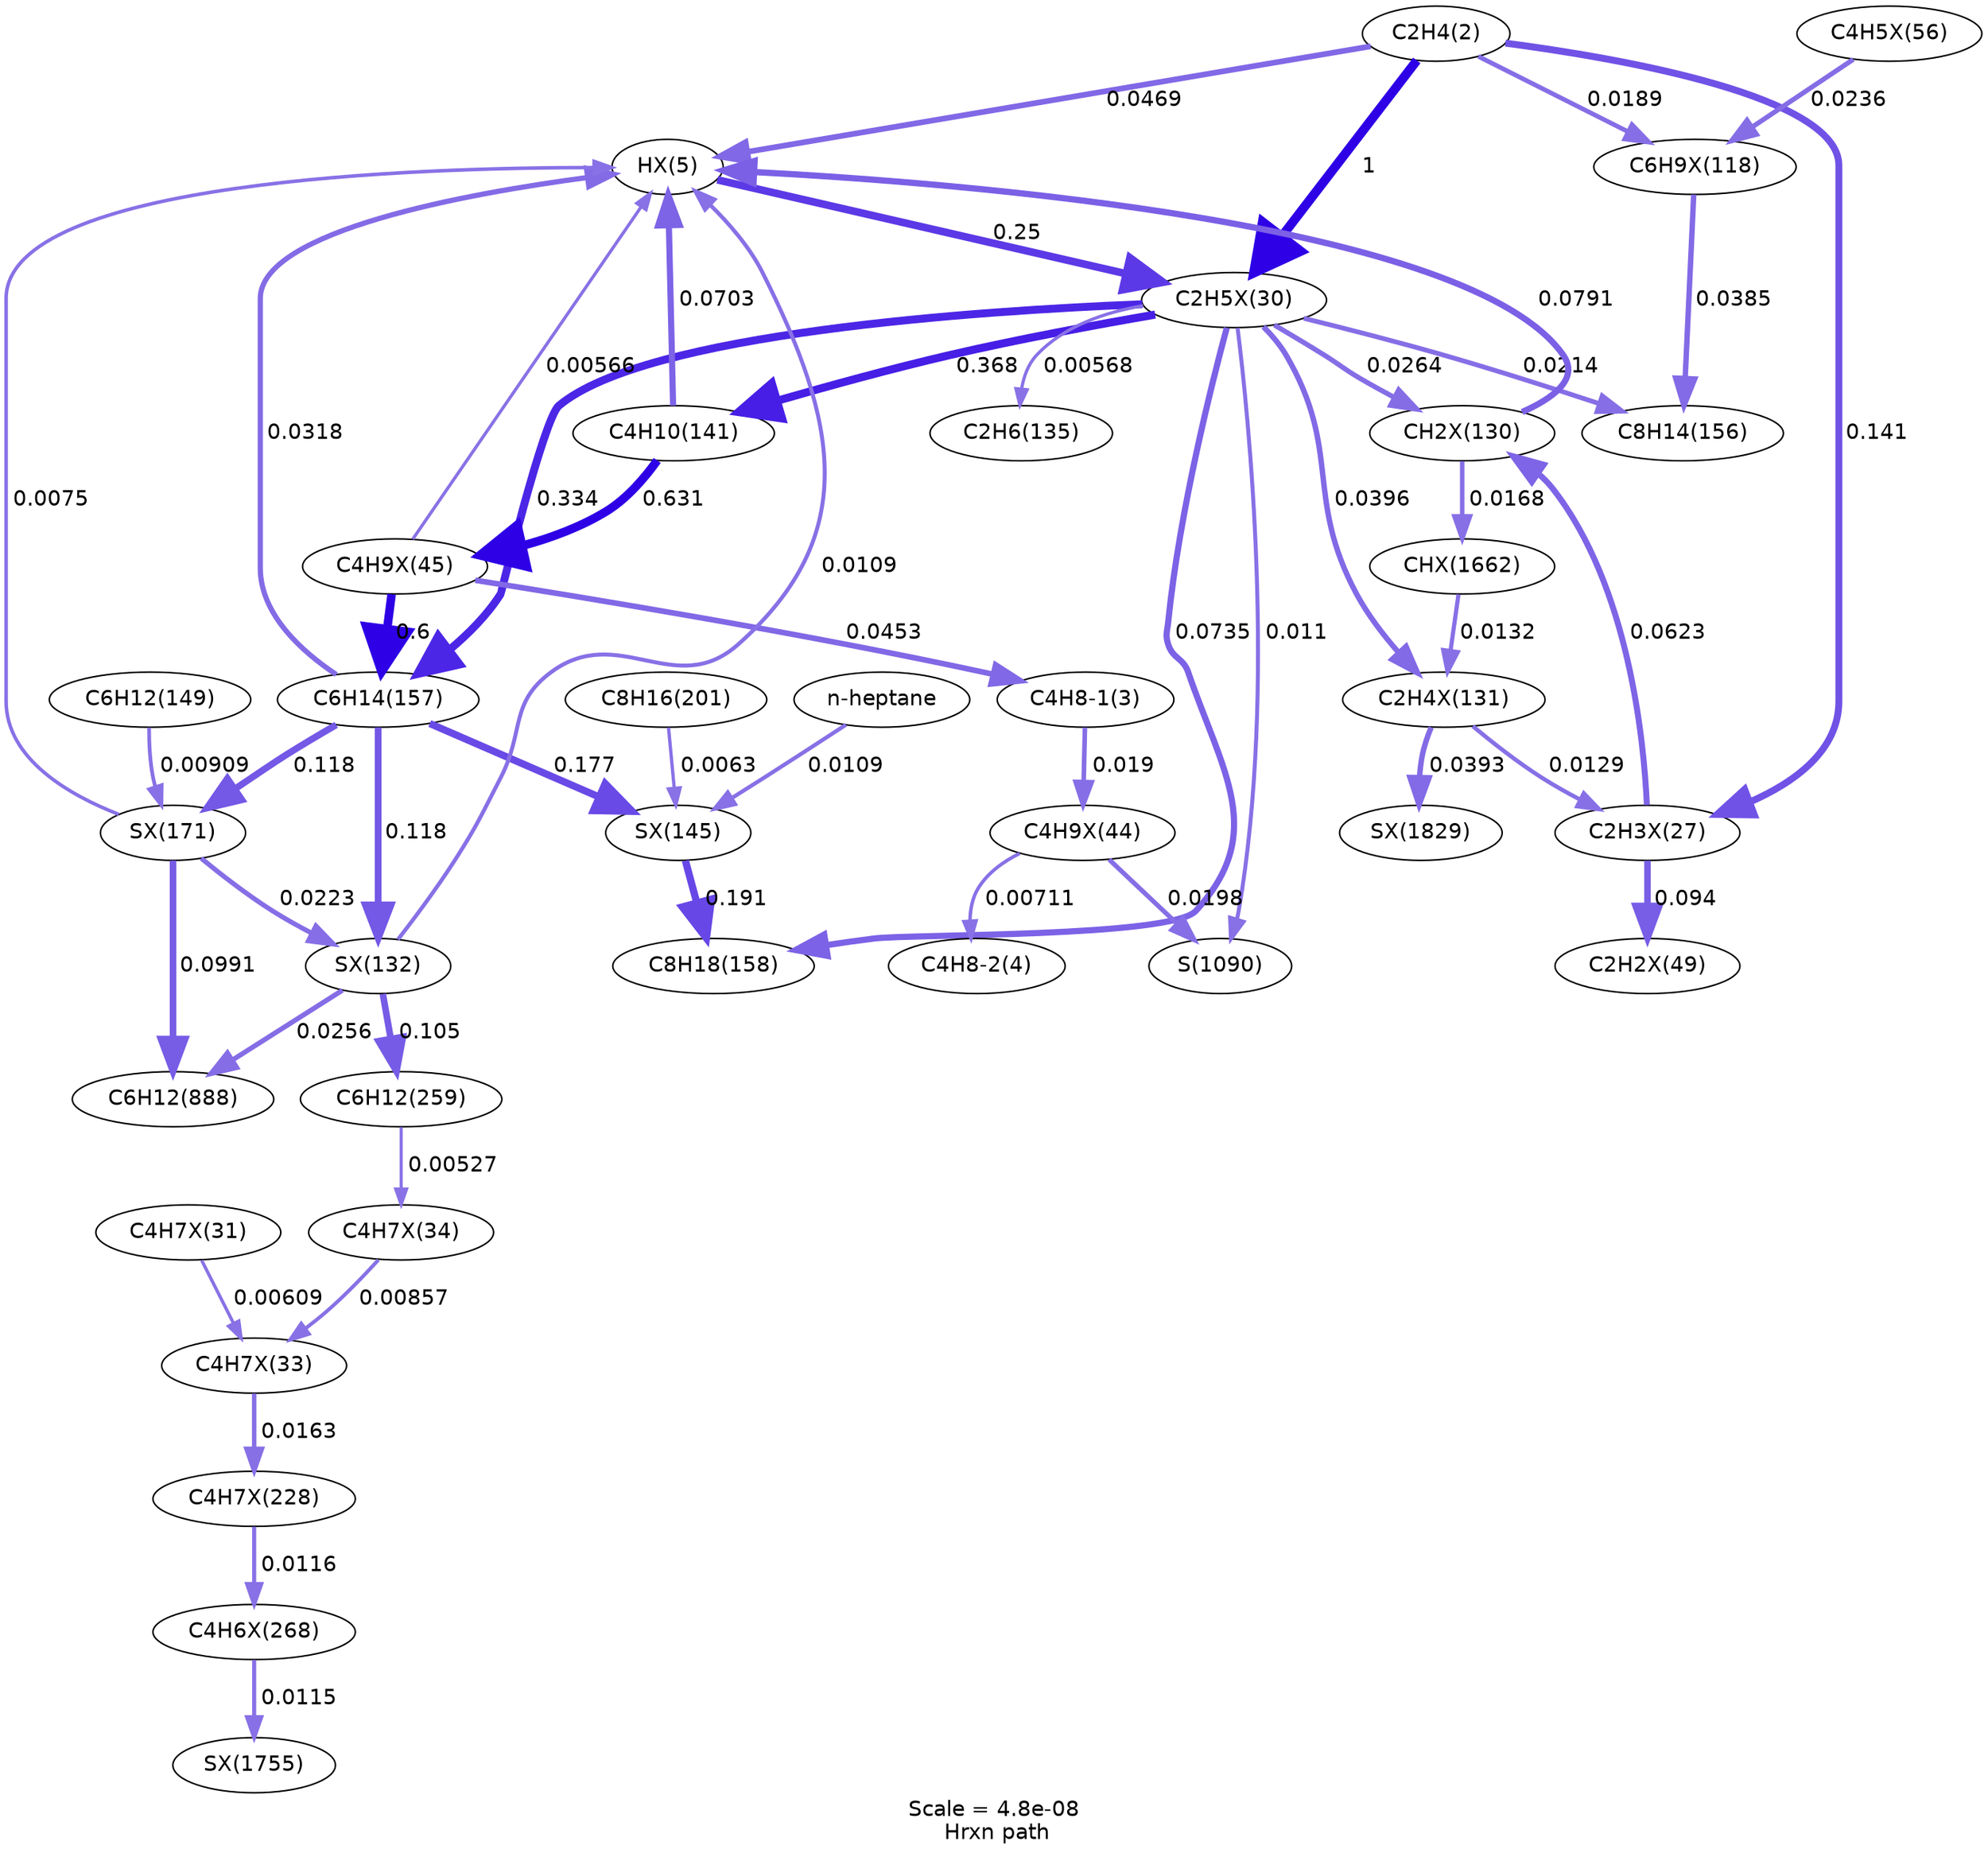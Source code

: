 digraph reaction_paths {
center=1;
s5 -> s31[fontname="Helvetica", style="setlinewidth(3.69)", arrowsize=1.84, color="0.7, 0.547, 0.9"
, label=" 0.0469"];
s5 -> s32[fontname="Helvetica", style="setlinewidth(4.52)", arrowsize=2.26, color="0.7, 0.641, 0.9"
, label=" 0.141"];
s5 -> s34[fontname="Helvetica", style="setlinewidth(6)", arrowsize=3, color="0.7, 1.5, 0.9"
, label=" 1"];
s5 -> s51[fontname="Helvetica", style="setlinewidth(3)", arrowsize=1.5, color="0.7, 0.519, 0.9"
, label=" 0.0189"];
s31 -> s34[fontname="Helvetica", style="setlinewidth(4.95)", arrowsize=2.48, color="0.7, 0.75, 0.9"
, label=" 0.25"];
s12 -> s31[fontname="Helvetica", style="setlinewidth(4)", arrowsize=2, color="0.7, 0.57, 0.9"
, label=" 0.0703"];
s40 -> s31[fontname="Helvetica", style="setlinewidth(2.09)", arrowsize=1.05, color="0.7, 0.506, 0.9"
, label=" 0.00566"];
s16 -> s31[fontname="Helvetica", style="setlinewidth(3.4)", arrowsize=1.7, color="0.7, 0.532, 0.9"
, label=" 0.0318"];
s56 -> s31[fontname="Helvetica", style="setlinewidth(2.31)", arrowsize=1.15, color="0.7, 0.508, 0.9"
, label=" 0.0075"];
s54 -> s31[fontname="Helvetica", style="setlinewidth(2.59)", arrowsize=1.29, color="0.7, 0.511, 0.9"
, label=" 0.0109"];
s52 -> s31[fontname="Helvetica", style="setlinewidth(4.08)", arrowsize=2.04, color="0.7, 0.579, 0.9"
, label=" 0.0791"];
s32 -> s52[fontname="Helvetica", style="setlinewidth(3.9)", arrowsize=1.95, color="0.7, 0.562, 0.9"
, label=" 0.0623"];
s32 -> s41[fontname="Helvetica", style="setlinewidth(4.22)", arrowsize=2.11, color="0.7, 0.594, 0.9"
, label=" 0.094"];
s53 -> s32[fontname="Helvetica", style="setlinewidth(2.72)", arrowsize=1.36, color="0.7, 0.513, 0.9"
, label=" 0.0129"];
s42 -> s51[fontname="Helvetica", style="setlinewidth(3.17)", arrowsize=1.59, color="0.7, 0.524, 0.9"
, label=" 0.0236"];
s40 -> s6[fontname="Helvetica", style="setlinewidth(3.66)", arrowsize=1.83, color="0.7, 0.545, 0.9"
, label=" 0.0453"];
s6 -> s39[fontname="Helvetica", style="setlinewidth(3.01)", arrowsize=1.5, color="0.7, 0.519, 0.9"
, label=" 0.019"];
s34 -> s12[fontname="Helvetica", style="setlinewidth(5.25)", arrowsize=2.62, color="0.7, 0.868, 0.9"
, label=" 0.368"];
s34 -> s16[fontname="Helvetica", style="setlinewidth(5.17)", arrowsize=2.59, color="0.7, 0.834, 0.9"
, label=" 0.334"];
s34 -> s17[fontname="Helvetica", style="setlinewidth(4.03)", arrowsize=2.01, color="0.7, 0.573, 0.9"
, label=" 0.0735"];
s34 -> s52[fontname="Helvetica", style="setlinewidth(3.26)", arrowsize=1.63, color="0.7, 0.526, 0.9"
, label=" 0.0264"];
s34 -> s53[fontname="Helvetica", style="setlinewidth(3.56)", arrowsize=1.78, color="0.7, 0.54, 0.9"
, label=" 0.0396"];
s34 -> s15[fontname="Helvetica", style="setlinewidth(3.1)", arrowsize=1.55, color="0.7, 0.521, 0.9"
, label=" 0.0214"];
s34 -> s11[fontname="Helvetica", style="setlinewidth(2.1)", arrowsize=1.05, color="0.7, 0.506, 0.9"
, label=" 0.00568"];
s34 -> s29[fontname="Helvetica", style="setlinewidth(2.6)", arrowsize=1.3, color="0.7, 0.511, 0.9"
, label=" 0.011"];
s12 -> s40[fontname="Helvetica", style="setlinewidth(5.65)", arrowsize=2.83, color="0.7, 1.13, 0.9"
, label=" 0.631"];
s40 -> s16[fontname="Helvetica", style="setlinewidth(5.61)", arrowsize=2.81, color="0.7, 1.1, 0.9"
, label=" 0.6"];
s14 -> s56[fontname="Helvetica", style="setlinewidth(2.45)", arrowsize=1.23, color="0.7, 0.509, 0.9"
, label=" 0.00909"];
s35 -> s37[fontname="Helvetica", style="setlinewidth(2.15)", arrowsize=1.07, color="0.7, 0.506, 0.9"
, label=" 0.00609"];
s38 -> s37[fontname="Helvetica", style="setlinewidth(2.41)", arrowsize=1.2, color="0.7, 0.509, 0.9"
, label=" 0.00857"];
s37 -> s57[fontname="Helvetica", style="setlinewidth(2.89)", arrowsize=1.45, color="0.7, 0.516, 0.9"
, label=" 0.0163"];
s24 -> s38[fontname="Helvetica", style="setlinewidth(2.04)", arrowsize=1.02, color="0.7, 0.505, 0.9"
, label=" 0.00527"];
s57 -> s58[fontname="Helvetica", style="setlinewidth(2.64)", arrowsize=1.32, color="0.7, 0.512, 0.9"
, label=" 0.0116"];
s16 -> s55[fontname="Helvetica", style="setlinewidth(4.69)", arrowsize=2.35, color="0.7, 0.677, 0.9"
, label=" 0.177"];
s16 -> s56[fontname="Helvetica", style="setlinewidth(4.39)", arrowsize=2.19, color="0.7, 0.618, 0.9"
, label=" 0.118"];
s16 -> s54[fontname="Helvetica", style="setlinewidth(4.39)", arrowsize=2.19, color="0.7, 0.618, 0.9"
, label=" 0.118"];
s51 -> s15[fontname="Helvetica", style="setlinewidth(3.54)", arrowsize=1.77, color="0.7, 0.538, 0.9"
, label=" 0.0385"];
s54 -> s24[fontname="Helvetica", style="setlinewidth(4.3)", arrowsize=2.15, color="0.7, 0.605, 0.9"
, label=" 0.105"];
s55 -> s17[fontname="Helvetica", style="setlinewidth(4.75)", arrowsize=2.38, color="0.7, 0.691, 0.9"
, label=" 0.191"];
s0 -> s55[fontname="Helvetica", style="setlinewidth(2.59)", arrowsize=1.29, color="0.7, 0.511, 0.9"
, label=" 0.0109"];
s20 -> s55[fontname="Helvetica", style="setlinewidth(2.17)", arrowsize=1.09, color="0.7, 0.506, 0.9"
, label=" 0.0063"];
s56 -> s28[fontname="Helvetica", style="setlinewidth(4.26)", arrowsize=2.13, color="0.7, 0.599, 0.9"
, label=" 0.0991"];
s56 -> s54[fontname="Helvetica", style="setlinewidth(3.13)", arrowsize=1.56, color="0.7, 0.522, 0.9"
, label=" 0.0223"];
s54 -> s28[fontname="Helvetica", style="setlinewidth(3.23)", arrowsize=1.62, color="0.7, 0.526, 0.9"
, label=" 0.0256"];
s39 -> s7[fontname="Helvetica", style="setlinewidth(2.27)", arrowsize=1.13, color="0.7, 0.507, 0.9"
, label=" 0.00711"];
s39 -> s29[fontname="Helvetica", style="setlinewidth(3.04)", arrowsize=1.52, color="0.7, 0.52, 0.9"
, label=" 0.0198"];
s52 -> s66[fontname="Helvetica", style="setlinewidth(2.92)", arrowsize=1.46, color="0.7, 0.517, 0.9"
, label=" 0.0168"];
s66 -> s53[fontname="Helvetica", style="setlinewidth(2.73)", arrowsize=1.37, color="0.7, 0.513, 0.9"
, label=" 0.0132"];
s58 -> s67[fontname="Helvetica", style="setlinewidth(2.63)", arrowsize=1.32, color="0.7, 0.512, 0.9"
, label=" 0.0115"];
s53 -> s68[fontname="Helvetica", style="setlinewidth(3.56)", arrowsize=1.78, color="0.7, 0.539, 0.9"
, label=" 0.0393"];
s0 [ fontname="Helvetica", label="n-heptane"];
s5 [ fontname="Helvetica", label="C2H4(2)"];
s6 [ fontname="Helvetica", label="C4H8-1(3)"];
s7 [ fontname="Helvetica", label="C4H8-2(4)"];
s11 [ fontname="Helvetica", label="C2H6(135)"];
s12 [ fontname="Helvetica", label="C4H10(141)"];
s14 [ fontname="Helvetica", label="C6H12(149)"];
s15 [ fontname="Helvetica", label="C8H14(156)"];
s16 [ fontname="Helvetica", label="C6H14(157)"];
s17 [ fontname="Helvetica", label="C8H18(158)"];
s20 [ fontname="Helvetica", label="C8H16(201)"];
s24 [ fontname="Helvetica", label="C6H12(259)"];
s28 [ fontname="Helvetica", label="C6H12(888)"];
s29 [ fontname="Helvetica", label="S(1090)"];
s31 [ fontname="Helvetica", label="HX(5)"];
s32 [ fontname="Helvetica", label="C2H3X(27)"];
s34 [ fontname="Helvetica", label="C2H5X(30)"];
s35 [ fontname="Helvetica", label="C4H7X(31)"];
s37 [ fontname="Helvetica", label="C4H7X(33)"];
s38 [ fontname="Helvetica", label="C4H7X(34)"];
s39 [ fontname="Helvetica", label="C4H9X(44)"];
s40 [ fontname="Helvetica", label="C4H9X(45)"];
s41 [ fontname="Helvetica", label="C2H2X(49)"];
s42 [ fontname="Helvetica", label="C4H5X(56)"];
s51 [ fontname="Helvetica", label="C6H9X(118)"];
s52 [ fontname="Helvetica", label="CH2X(130)"];
s53 [ fontname="Helvetica", label="C2H4X(131)"];
s54 [ fontname="Helvetica", label="SX(132)"];
s55 [ fontname="Helvetica", label="SX(145)"];
s56 [ fontname="Helvetica", label="SX(171)"];
s57 [ fontname="Helvetica", label="C4H7X(228)"];
s58 [ fontname="Helvetica", label="C4H6X(268)"];
s66 [ fontname="Helvetica", label="CHX(1662)"];
s67 [ fontname="Helvetica", label="SX(1755)"];
s68 [ fontname="Helvetica", label="SX(1829)"];
 label = "Scale = 4.8e-08\l Hrxn path";
 fontname = "Helvetica";
}
